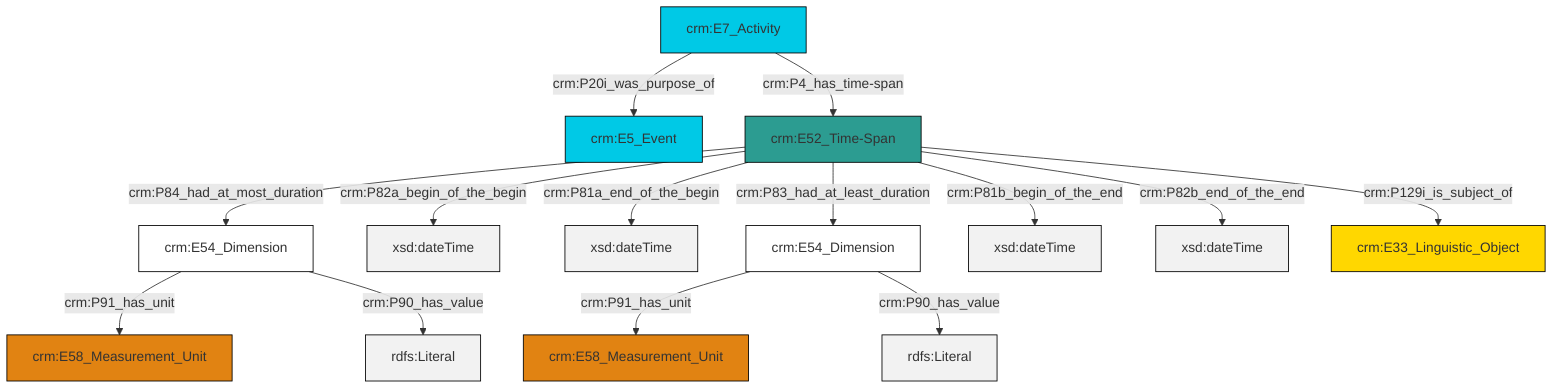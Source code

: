 graph TD
classDef Literal fill:#f2f2f2,stroke:#000000;
classDef CRM_Entity fill:#FFFFFF,stroke:#000000;
classDef Temporal_Entity fill:#00C9E6, stroke:#000000;
classDef Type fill:#E18312, stroke:#000000;
classDef Time-Span fill:#2C9C91, stroke:#000000;
classDef Appellation fill:#FFEB7F, stroke:#000000;
classDef Place fill:#008836, stroke:#000000;
classDef Persistent_Item fill:#B266B2, stroke:#000000;
classDef Conceptual_Object fill:#FFD700, stroke:#000000;
classDef Physical_Thing fill:#D2B48C, stroke:#000000;
classDef Actor fill:#f58aad, stroke:#000000;
classDef PC_Classes fill:#4ce600, stroke:#000000;
classDef Multi fill:#cccccc,stroke:#000000;

0["crm:E54_Dimension"]:::CRM_Entity -->|crm:P91_has_unit| 1["crm:E58_Measurement_Unit"]:::Type
4["crm:E7_Activity"]:::Temporal_Entity -->|crm:P20i_was_purpose_of| 2["crm:E5_Event"]:::Temporal_Entity
7["crm:E52_Time-Span"]:::Time-Span -->|crm:P82a_begin_of_the_begin| 8[xsd:dateTime]:::Literal
7["crm:E52_Time-Span"]:::Time-Span -->|crm:P81a_end_of_the_begin| 9[xsd:dateTime]:::Literal
10["crm:E54_Dimension"]:::CRM_Entity -->|crm:P91_has_unit| 5["crm:E58_Measurement_Unit"]:::Type
4["crm:E7_Activity"]:::Temporal_Entity -->|crm:P4_has_time-span| 7["crm:E52_Time-Span"]:::Time-Span
0["crm:E54_Dimension"]:::CRM_Entity -->|crm:P90_has_value| 14[rdfs:Literal]:::Literal
10["crm:E54_Dimension"]:::CRM_Entity -->|crm:P90_has_value| 15[rdfs:Literal]:::Literal
7["crm:E52_Time-Span"]:::Time-Span -->|crm:P84_had_at_most_duration| 0["crm:E54_Dimension"]:::CRM_Entity
7["crm:E52_Time-Span"]:::Time-Span -->|crm:P81b_begin_of_the_end| 16[xsd:dateTime]:::Literal
7["crm:E52_Time-Span"]:::Time-Span -->|crm:P82b_end_of_the_end| 17[xsd:dateTime]:::Literal
7["crm:E52_Time-Span"]:::Time-Span -->|crm:P83_had_at_least_duration| 10["crm:E54_Dimension"]:::CRM_Entity
7["crm:E52_Time-Span"]:::Time-Span -->|crm:P129i_is_subject_of| 18["crm:E33_Linguistic_Object"]:::Conceptual_Object